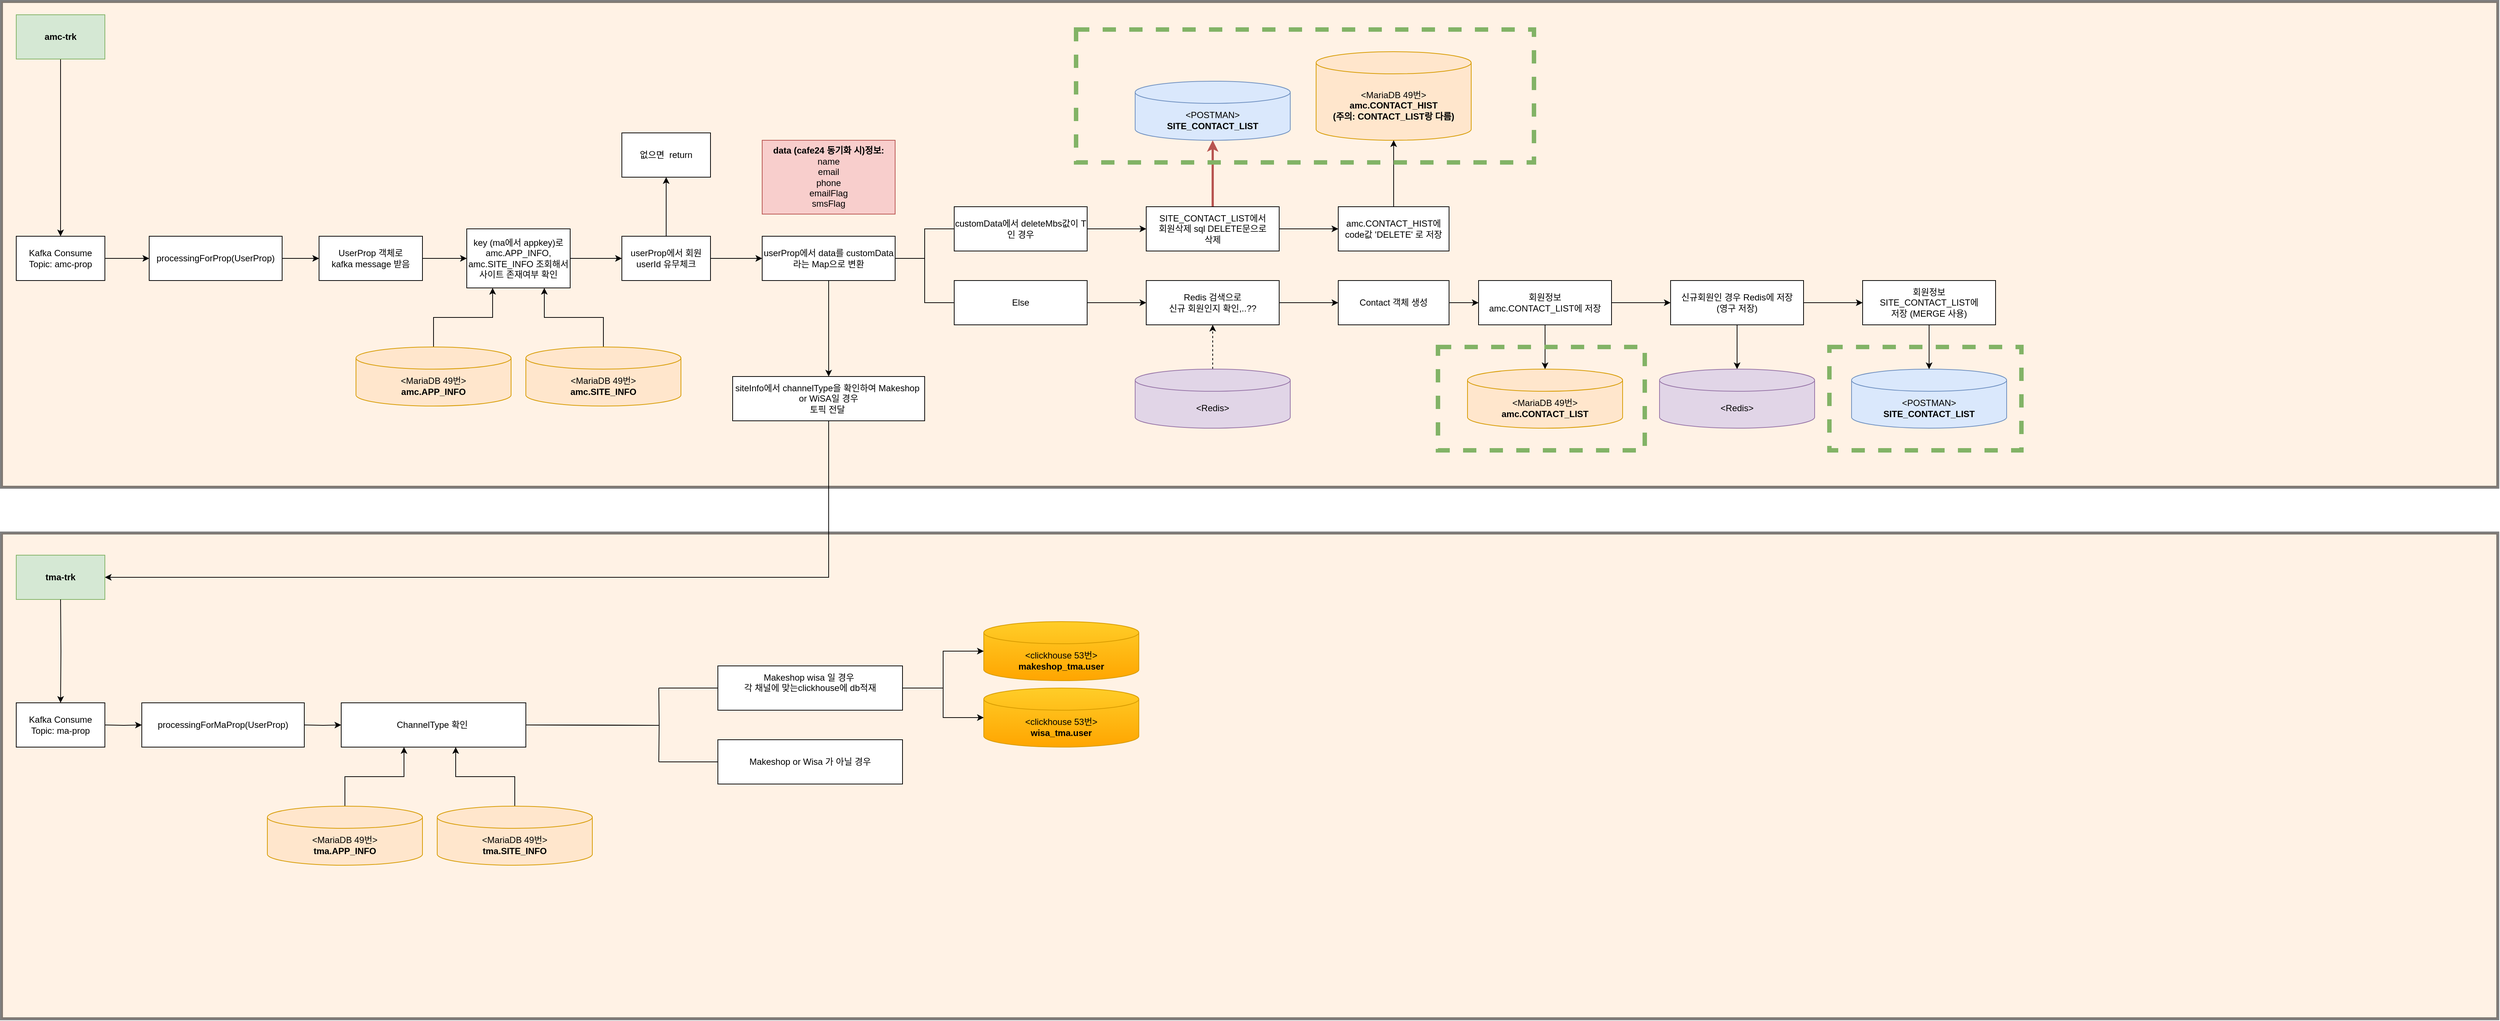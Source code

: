 <mxfile version="24.2.8" type="github">
  <diagram name="페이지-1" id="YjlreFpDYbA_ZAiuzA0E">
    <mxGraphModel dx="3184" dy="1680" grid="1" gridSize="10" guides="1" tooltips="1" connect="1" arrows="1" fold="1" page="1" pageScale="1" pageWidth="827" pageHeight="1169" math="0" shadow="0">
      <root>
        <mxCell id="0" />
        <mxCell id="1" parent="0" />
        <mxCell id="TUvRqALWJ90GoiGurT2q-198" value="" style="whiteSpace=wrap;html=1;rounded=0;fillColor=#ffe6cc;strokeColor=default;strokeWidth=4;opacity=50;" vertex="1" parent="1">
          <mxGeometry x="40" y="830" width="3380" height="658" as="geometry" />
        </mxCell>
        <mxCell id="TUvRqALWJ90GoiGurT2q-159" value="" style="whiteSpace=wrap;html=1;rounded=0;fillColor=#ffe6cc;strokeColor=default;strokeWidth=4;opacity=50;" vertex="1" parent="1">
          <mxGeometry x="40" y="110" width="3380" height="658" as="geometry" />
        </mxCell>
        <mxCell id="TUvRqALWJ90GoiGurT2q-31" value="&amp;lt;POSTMAN&amp;gt;&lt;br&gt;&lt;b&gt;SITE_CONTACT_LIST&lt;/b&gt;" style="shape=cylinder3;whiteSpace=wrap;html=1;boundedLbl=1;backgroundOutline=1;size=15;fillColor=#dae8fc;strokeColor=#6c8ebf;" vertex="1" parent="1">
          <mxGeometry x="2545" y="608" width="210" height="80" as="geometry" />
        </mxCell>
        <mxCell id="TUvRqALWJ90GoiGurT2q-33" value="&amp;lt;MariaDB 49번&amp;gt;&lt;br&gt;&lt;b&gt;amc.CONTACT_LIST&lt;/b&gt;" style="shape=cylinder3;whiteSpace=wrap;html=1;boundedLbl=1;backgroundOutline=1;size=15;fillColor=#ffe6cc;strokeColor=#d79b00;" vertex="1" parent="1">
          <mxGeometry x="2025" y="608" width="210" height="80" as="geometry" />
        </mxCell>
        <mxCell id="TUvRqALWJ90GoiGurT2q-34" value="" style="edgeStyle=orthogonalEdgeStyle;rounded=0;orthogonalLoop=1;jettySize=auto;html=1;" edge="1" parent="1" source="TUvRqALWJ90GoiGurT2q-35" target="TUvRqALWJ90GoiGurT2q-41">
          <mxGeometry relative="1" as="geometry">
            <mxPoint x="250" y="458" as="targetPoint" />
          </mxGeometry>
        </mxCell>
        <mxCell id="TUvRqALWJ90GoiGurT2q-35" value="amc-trk" style="rounded=0;whiteSpace=wrap;html=1;fillColor=#d5e8d4;strokeColor=#82b366;fontStyle=1" vertex="1" parent="1">
          <mxGeometry x="60" y="128" width="120" height="60" as="geometry" />
        </mxCell>
        <mxCell id="TUvRqALWJ90GoiGurT2q-36" value="" style="edgeStyle=orthogonalEdgeStyle;rounded=0;orthogonalLoop=1;jettySize=auto;html=1;" edge="1" parent="1" source="TUvRqALWJ90GoiGurT2q-37" target="TUvRqALWJ90GoiGurT2q-39">
          <mxGeometry relative="1" as="geometry" />
        </mxCell>
        <mxCell id="TUvRqALWJ90GoiGurT2q-37" value="processingForProp(UserProp)" style="rounded=0;whiteSpace=wrap;html=1;" vertex="1" parent="1">
          <mxGeometry x="240" y="428" width="180" height="60" as="geometry" />
        </mxCell>
        <mxCell id="TUvRqALWJ90GoiGurT2q-38" value="" style="edgeStyle=orthogonalEdgeStyle;rounded=0;orthogonalLoop=1;jettySize=auto;html=1;" edge="1" parent="1" source="TUvRqALWJ90GoiGurT2q-39" target="TUvRqALWJ90GoiGurT2q-45">
          <mxGeometry relative="1" as="geometry" />
        </mxCell>
        <mxCell id="TUvRqALWJ90GoiGurT2q-39" value="UserProp 객체로 &lt;br&gt;kafka message 받음" style="rounded=0;whiteSpace=wrap;html=1;" vertex="1" parent="1">
          <mxGeometry x="470" y="428" width="140" height="60" as="geometry" />
        </mxCell>
        <mxCell id="TUvRqALWJ90GoiGurT2q-40" style="edgeStyle=orthogonalEdgeStyle;rounded=0;orthogonalLoop=1;jettySize=auto;html=1;" edge="1" parent="1" source="TUvRqALWJ90GoiGurT2q-41" target="TUvRqALWJ90GoiGurT2q-37">
          <mxGeometry relative="1" as="geometry" />
        </mxCell>
        <mxCell id="TUvRqALWJ90GoiGurT2q-41" value="Kafka Consume&lt;br&gt;Topic: amc-prop" style="rounded=0;whiteSpace=wrap;html=1;" vertex="1" parent="1">
          <mxGeometry x="60" y="428" width="120" height="60" as="geometry" />
        </mxCell>
        <mxCell id="TUvRqALWJ90GoiGurT2q-42" style="edgeStyle=orthogonalEdgeStyle;rounded=0;orthogonalLoop=1;jettySize=auto;html=1;entryX=0.25;entryY=1;entryDx=0;entryDy=0;" edge="1" parent="1" source="TUvRqALWJ90GoiGurT2q-43" target="TUvRqALWJ90GoiGurT2q-45">
          <mxGeometry relative="1" as="geometry">
            <Array as="points">
              <mxPoint x="625" y="538" />
              <mxPoint x="705" y="538" />
            </Array>
          </mxGeometry>
        </mxCell>
        <mxCell id="TUvRqALWJ90GoiGurT2q-43" value="&amp;lt;MariaDB 49번&amp;gt;&lt;br&gt;&lt;b&gt;amc.APP_INFO&lt;/b&gt;" style="shape=cylinder3;whiteSpace=wrap;html=1;boundedLbl=1;backgroundOutline=1;size=15;fillColor=#ffe6cc;strokeColor=#d79b00;" vertex="1" parent="1">
          <mxGeometry x="520" y="578" width="210" height="80" as="geometry" />
        </mxCell>
        <mxCell id="TUvRqALWJ90GoiGurT2q-44" value="" style="edgeStyle=orthogonalEdgeStyle;rounded=0;orthogonalLoop=1;jettySize=auto;html=1;" edge="1" parent="1" source="TUvRqALWJ90GoiGurT2q-45" target="TUvRqALWJ90GoiGurT2q-50">
          <mxGeometry relative="1" as="geometry" />
        </mxCell>
        <mxCell id="TUvRqALWJ90GoiGurT2q-45" value="key (ma에서 appkey)로&lt;br&gt;amc.APP_INFO,&lt;br&gt;amc.SITE_INFO 조회해서 사이트 존재여부 확인" style="rounded=0;whiteSpace=wrap;html=1;" vertex="1" parent="1">
          <mxGeometry x="670" y="418" width="140" height="80" as="geometry" />
        </mxCell>
        <mxCell id="TUvRqALWJ90GoiGurT2q-46" style="edgeStyle=orthogonalEdgeStyle;rounded=0;orthogonalLoop=1;jettySize=auto;html=1;entryX=0.75;entryY=1;entryDx=0;entryDy=0;exitX=0.5;exitY=0;exitDx=0;exitDy=0;exitPerimeter=0;" edge="1" parent="1" source="TUvRqALWJ90GoiGurT2q-47" target="TUvRqALWJ90GoiGurT2q-45">
          <mxGeometry relative="1" as="geometry">
            <Array as="points">
              <mxPoint x="855" y="538" />
              <mxPoint x="775" y="538" />
            </Array>
          </mxGeometry>
        </mxCell>
        <mxCell id="TUvRqALWJ90GoiGurT2q-47" value="&amp;lt;MariaDB 49번&amp;gt;&lt;br&gt;&lt;b&gt;amc.SITE_INFO&lt;/b&gt;" style="shape=cylinder3;whiteSpace=wrap;html=1;boundedLbl=1;backgroundOutline=1;size=15;fillColor=#ffe6cc;strokeColor=#d79b00;" vertex="1" parent="1">
          <mxGeometry x="750" y="578" width="210" height="80" as="geometry" />
        </mxCell>
        <mxCell id="TUvRqALWJ90GoiGurT2q-48" value="" style="edgeStyle=orthogonalEdgeStyle;rounded=0;orthogonalLoop=1;jettySize=auto;html=1;" edge="1" parent="1" source="TUvRqALWJ90GoiGurT2q-50" target="TUvRqALWJ90GoiGurT2q-53">
          <mxGeometry relative="1" as="geometry" />
        </mxCell>
        <mxCell id="TUvRqALWJ90GoiGurT2q-49" value="" style="edgeStyle=orthogonalEdgeStyle;rounded=0;orthogonalLoop=1;jettySize=auto;html=1;endArrow=classic;endFill=1;" edge="1" parent="1" source="TUvRqALWJ90GoiGurT2q-50" target="TUvRqALWJ90GoiGurT2q-55">
          <mxGeometry relative="1" as="geometry" />
        </mxCell>
        <mxCell id="TUvRqALWJ90GoiGurT2q-50" value="userProp에서 회원 userId 유무체크" style="whiteSpace=wrap;html=1;rounded=0;" vertex="1" parent="1">
          <mxGeometry x="880" y="428" width="120" height="60" as="geometry" />
        </mxCell>
        <mxCell id="TUvRqALWJ90GoiGurT2q-51" value="" style="edgeStyle=orthogonalEdgeStyle;rounded=0;orthogonalLoop=1;jettySize=auto;html=1;endArrow=none;endFill=0;" edge="1" parent="1" source="TUvRqALWJ90GoiGurT2q-53" target="TUvRqALWJ90GoiGurT2q-57">
          <mxGeometry relative="1" as="geometry" />
        </mxCell>
        <mxCell id="TUvRqALWJ90GoiGurT2q-52" value="" style="edgeStyle=orthogonalEdgeStyle;rounded=0;orthogonalLoop=1;jettySize=auto;html=1;endArrow=none;endFill=0;" edge="1" parent="1" source="TUvRqALWJ90GoiGurT2q-53" target="TUvRqALWJ90GoiGurT2q-59">
          <mxGeometry relative="1" as="geometry" />
        </mxCell>
        <mxCell id="TUvRqALWJ90GoiGurT2q-53" value="userProp에서 data를 customData 라는 Map으로 변환" style="whiteSpace=wrap;html=1;rounded=0;" vertex="1" parent="1">
          <mxGeometry x="1070" y="428" width="180" height="60" as="geometry" />
        </mxCell>
        <mxCell id="TUvRqALWJ90GoiGurT2q-54" value="&lt;b&gt;data (cafe24 동기화 시)정보:&lt;/b&gt;&lt;br&gt;name&lt;br&gt;email&lt;br&gt;phone&lt;br&gt;emailFlag&lt;br&gt;smsFlag" style="whiteSpace=wrap;html=1;rounded=0;fillColor=#f8cecc;strokeColor=#b85450;" vertex="1" parent="1">
          <mxGeometry x="1070" y="298" width="180" height="100" as="geometry" />
        </mxCell>
        <mxCell id="TUvRqALWJ90GoiGurT2q-55" value="없으면&amp;nbsp; return" style="whiteSpace=wrap;html=1;rounded=0;" vertex="1" parent="1">
          <mxGeometry x="880" y="288" width="120" height="60" as="geometry" />
        </mxCell>
        <mxCell id="TUvRqALWJ90GoiGurT2q-56" value="" style="edgeStyle=orthogonalEdgeStyle;rounded=0;orthogonalLoop=1;jettySize=auto;html=1;endArrow=classic;endFill=1;" edge="1" parent="1" source="TUvRqALWJ90GoiGurT2q-57" target="TUvRqALWJ90GoiGurT2q-83">
          <mxGeometry relative="1" as="geometry" />
        </mxCell>
        <mxCell id="TUvRqALWJ90GoiGurT2q-57" value="customData에서 deleteMbs값이 T인 경우" style="whiteSpace=wrap;html=1;rounded=0;" vertex="1" parent="1">
          <mxGeometry x="1330" y="388" width="180" height="60" as="geometry" />
        </mxCell>
        <mxCell id="TUvRqALWJ90GoiGurT2q-58" value="" style="edgeStyle=orthogonalEdgeStyle;rounded=0;orthogonalLoop=1;jettySize=auto;html=1;endArrow=classic;endFill=1;" edge="1" parent="1" source="TUvRqALWJ90GoiGurT2q-59" target="TUvRqALWJ90GoiGurT2q-61">
          <mxGeometry relative="1" as="geometry" />
        </mxCell>
        <mxCell id="TUvRqALWJ90GoiGurT2q-59" value="Else" style="whiteSpace=wrap;html=1;rounded=0;" vertex="1" parent="1">
          <mxGeometry x="1330" y="488" width="180" height="60" as="geometry" />
        </mxCell>
        <mxCell id="TUvRqALWJ90GoiGurT2q-60" value="" style="edgeStyle=orthogonalEdgeStyle;rounded=0;orthogonalLoop=1;jettySize=auto;html=1;endArrow=classic;endFill=1;" edge="1" parent="1" source="TUvRqALWJ90GoiGurT2q-61" target="TUvRqALWJ90GoiGurT2q-65">
          <mxGeometry relative="1" as="geometry" />
        </mxCell>
        <mxCell id="TUvRqALWJ90GoiGurT2q-61" value="Redis 검색으로 &lt;br&gt;신규 회원인지 확인,..??" style="whiteSpace=wrap;html=1;rounded=0;" vertex="1" parent="1">
          <mxGeometry x="1590" y="488" width="180" height="60" as="geometry" />
        </mxCell>
        <mxCell id="TUvRqALWJ90GoiGurT2q-62" style="edgeStyle=orthogonalEdgeStyle;rounded=0;orthogonalLoop=1;jettySize=auto;html=1;endArrow=classic;endFill=1;dashed=1;" edge="1" parent="1" source="TUvRqALWJ90GoiGurT2q-63" target="TUvRqALWJ90GoiGurT2q-61">
          <mxGeometry relative="1" as="geometry" />
        </mxCell>
        <mxCell id="TUvRqALWJ90GoiGurT2q-63" value="&amp;lt;Redis&amp;gt;&lt;br&gt;" style="shape=cylinder3;whiteSpace=wrap;html=1;boundedLbl=1;backgroundOutline=1;size=15;fillColor=#e1d5e7;strokeColor=#9673a6;" vertex="1" parent="1">
          <mxGeometry x="1575" y="608" width="210" height="80" as="geometry" />
        </mxCell>
        <mxCell id="TUvRqALWJ90GoiGurT2q-64" value="" style="edgeStyle=orthogonalEdgeStyle;rounded=0;orthogonalLoop=1;jettySize=auto;html=1;endArrow=classic;endFill=1;" edge="1" parent="1" source="TUvRqALWJ90GoiGurT2q-65" target="TUvRqALWJ90GoiGurT2q-68">
          <mxGeometry relative="1" as="geometry" />
        </mxCell>
        <mxCell id="TUvRqALWJ90GoiGurT2q-65" value="Contact 객체 생성" style="whiteSpace=wrap;html=1;rounded=0;" vertex="1" parent="1">
          <mxGeometry x="1850" y="488" width="150" height="60" as="geometry" />
        </mxCell>
        <mxCell id="TUvRqALWJ90GoiGurT2q-66" style="edgeStyle=orthogonalEdgeStyle;rounded=0;orthogonalLoop=1;jettySize=auto;html=1;endArrow=classic;endFill=1;" edge="1" parent="1" source="TUvRqALWJ90GoiGurT2q-68" target="TUvRqALWJ90GoiGurT2q-33">
          <mxGeometry relative="1" as="geometry" />
        </mxCell>
        <mxCell id="TUvRqALWJ90GoiGurT2q-67" value="" style="edgeStyle=orthogonalEdgeStyle;rounded=0;orthogonalLoop=1;jettySize=auto;html=1;endArrow=classic;endFill=1;" edge="1" parent="1" source="TUvRqALWJ90GoiGurT2q-68" target="TUvRqALWJ90GoiGurT2q-71">
          <mxGeometry relative="1" as="geometry" />
        </mxCell>
        <mxCell id="TUvRqALWJ90GoiGurT2q-68" value="회원정보 &lt;br&gt;amc.CONTACT_LIST에 저장" style="whiteSpace=wrap;html=1;rounded=0;" vertex="1" parent="1">
          <mxGeometry x="2040" y="488" width="180" height="60" as="geometry" />
        </mxCell>
        <mxCell id="TUvRqALWJ90GoiGurT2q-69" style="edgeStyle=orthogonalEdgeStyle;rounded=0;orthogonalLoop=1;jettySize=auto;html=1;endArrow=classic;endFill=1;" edge="1" parent="1" source="TUvRqALWJ90GoiGurT2q-71" target="TUvRqALWJ90GoiGurT2q-72">
          <mxGeometry relative="1" as="geometry" />
        </mxCell>
        <mxCell id="TUvRqALWJ90GoiGurT2q-70" value="" style="edgeStyle=orthogonalEdgeStyle;rounded=0;orthogonalLoop=1;jettySize=auto;html=1;endArrow=classic;endFill=1;" edge="1" parent="1" source="TUvRqALWJ90GoiGurT2q-71" target="TUvRqALWJ90GoiGurT2q-76">
          <mxGeometry relative="1" as="geometry" />
        </mxCell>
        <mxCell id="TUvRqALWJ90GoiGurT2q-71" value="신규회원인 경우 Redis에 저장&lt;br&gt;(영구 저장)" style="whiteSpace=wrap;html=1;rounded=0;" vertex="1" parent="1">
          <mxGeometry x="2300" y="488" width="180" height="60" as="geometry" />
        </mxCell>
        <mxCell id="TUvRqALWJ90GoiGurT2q-72" value="&amp;lt;Redis&amp;gt;&lt;br&gt;" style="shape=cylinder3;whiteSpace=wrap;html=1;boundedLbl=1;backgroundOutline=1;size=15;fillColor=#e1d5e7;strokeColor=#9673a6;" vertex="1" parent="1">
          <mxGeometry x="2285" y="608" width="210" height="80" as="geometry" />
        </mxCell>
        <mxCell id="TUvRqALWJ90GoiGurT2q-73" value="&amp;lt;MariaDB 49번&amp;gt;&lt;br&gt;&lt;b&gt;amc.CONTACT_HIST&lt;br&gt;(주의: CONTACT_LIST랑 다름)&lt;br&gt;&lt;/b&gt;" style="shape=cylinder3;whiteSpace=wrap;html=1;boundedLbl=1;backgroundOutline=1;size=15;fillColor=#ffe6cc;strokeColor=#d79b00;" vertex="1" parent="1">
          <mxGeometry x="1820" y="178" width="210" height="120" as="geometry" />
        </mxCell>
        <mxCell id="TUvRqALWJ90GoiGurT2q-74" style="edgeStyle=orthogonalEdgeStyle;rounded=0;orthogonalLoop=1;jettySize=auto;html=1;endArrow=classic;endFill=1;" edge="1" parent="1" source="TUvRqALWJ90GoiGurT2q-76" target="TUvRqALWJ90GoiGurT2q-31">
          <mxGeometry relative="1" as="geometry" />
        </mxCell>
        <mxCell id="TUvRqALWJ90GoiGurT2q-76" value="회원정보&lt;br&gt;SITE_CONTACT_LIST에&lt;br&gt;저장 (MERGE 사용)" style="whiteSpace=wrap;html=1;rounded=0;" vertex="1" parent="1">
          <mxGeometry x="2560" y="488" width="180" height="60" as="geometry" />
        </mxCell>
        <mxCell id="TUvRqALWJ90GoiGurT2q-80" value="&amp;lt;POSTMAN&amp;gt;&lt;br&gt;&lt;b&gt;SITE_CONTACT_LIST&lt;/b&gt;" style="shape=cylinder3;whiteSpace=wrap;html=1;boundedLbl=1;backgroundOutline=1;size=15;fillColor=#dae8fc;strokeColor=#6c8ebf;" vertex="1" parent="1">
          <mxGeometry x="1575" y="218" width="210" height="80" as="geometry" />
        </mxCell>
        <mxCell id="TUvRqALWJ90GoiGurT2q-81" style="edgeStyle=orthogonalEdgeStyle;rounded=0;orthogonalLoop=1;jettySize=auto;html=1;entryX=0.5;entryY=1;entryDx=0;entryDy=0;entryPerimeter=0;endArrow=classic;endFill=1;fillColor=#f8cecc;strokeColor=#b85450;strokeWidth=3;" edge="1" parent="1" source="TUvRqALWJ90GoiGurT2q-83" target="TUvRqALWJ90GoiGurT2q-80">
          <mxGeometry relative="1" as="geometry" />
        </mxCell>
        <mxCell id="TUvRqALWJ90GoiGurT2q-82" value="" style="edgeStyle=orthogonalEdgeStyle;rounded=0;orthogonalLoop=1;jettySize=auto;html=1;endArrow=classic;endFill=1;" edge="1" parent="1" source="TUvRqALWJ90GoiGurT2q-83" target="TUvRqALWJ90GoiGurT2q-85">
          <mxGeometry relative="1" as="geometry" />
        </mxCell>
        <mxCell id="TUvRqALWJ90GoiGurT2q-83" value="SITE_CONTACT_LIST에서&lt;br&gt;회원삭제 sql DELETE문으로 &lt;br&gt;삭제" style="whiteSpace=wrap;html=1;rounded=0;" vertex="1" parent="1">
          <mxGeometry x="1590" y="388" width="180" height="60" as="geometry" />
        </mxCell>
        <mxCell id="TUvRqALWJ90GoiGurT2q-84" style="edgeStyle=orthogonalEdgeStyle;rounded=0;orthogonalLoop=1;jettySize=auto;html=1;entryX=0.5;entryY=1;entryDx=0;entryDy=0;entryPerimeter=0;endArrow=classic;endFill=1;" edge="1" parent="1" source="TUvRqALWJ90GoiGurT2q-85" target="TUvRqALWJ90GoiGurT2q-73">
          <mxGeometry relative="1" as="geometry" />
        </mxCell>
        <mxCell id="TUvRqALWJ90GoiGurT2q-85" value="amc.CONTACT_HIST에&lt;br&gt;code값 &#39;DELETE&#39; 로 저장" style="whiteSpace=wrap;html=1;rounded=0;" vertex="1" parent="1">
          <mxGeometry x="1850" y="388" width="150" height="60" as="geometry" />
        </mxCell>
        <mxCell id="TUvRqALWJ90GoiGurT2q-115" value="" style="whiteSpace=wrap;html=1;rounded=0;fillColor=none;strokeColor=#82b366;strokeWidth=6;dashed=1;" vertex="1" parent="1">
          <mxGeometry x="1985" y="578" width="280" height="140" as="geometry" />
        </mxCell>
        <mxCell id="TUvRqALWJ90GoiGurT2q-116" value="" style="whiteSpace=wrap;html=1;rounded=0;fillColor=none;strokeColor=#82b366;strokeWidth=6;dashed=1;" vertex="1" parent="1">
          <mxGeometry x="2515" y="578" width="260" height="140" as="geometry" />
        </mxCell>
        <mxCell id="TUvRqALWJ90GoiGurT2q-118" value="" style="whiteSpace=wrap;html=1;rounded=0;fillColor=none;strokeColor=#82b366;strokeWidth=6;dashed=1;" vertex="1" parent="1">
          <mxGeometry x="1495" y="148" width="620" height="180" as="geometry" />
        </mxCell>
        <mxCell id="TUvRqALWJ90GoiGurT2q-152" value="siteInfo에서 channelType을 확인하여 Makeshop&amp;nbsp; or WiSA일 경우&lt;div&gt;토픽 전달&amp;nbsp;&lt;/div&gt;" style="whiteSpace=wrap;html=1;rounded=0;" vertex="1" parent="1">
          <mxGeometry x="1030" y="618" width="260" height="60" as="geometry" />
        </mxCell>
        <mxCell id="TUvRqALWJ90GoiGurT2q-154" value="" style="endArrow=classic;html=1;rounded=0;exitX=0.5;exitY=1;exitDx=0;exitDy=0;entryX=0.5;entryY=0;entryDx=0;entryDy=0;" edge="1" parent="1" source="TUvRqALWJ90GoiGurT2q-53" target="TUvRqALWJ90GoiGurT2q-152">
          <mxGeometry width="50" height="50" relative="1" as="geometry">
            <mxPoint x="1390" y="610" as="sourcePoint" />
            <mxPoint x="1440" y="560" as="targetPoint" />
          </mxGeometry>
        </mxCell>
        <mxCell id="TUvRqALWJ90GoiGurT2q-156" value="tma-trk" style="rounded=0;whiteSpace=wrap;html=1;fillColor=#d5e8d4;strokeColor=#82b366;fontStyle=1" vertex="1" parent="1">
          <mxGeometry x="60" y="860" width="120" height="60" as="geometry" />
        </mxCell>
        <mxCell id="TUvRqALWJ90GoiGurT2q-157" value="" style="edgeStyle=orthogonalEdgeStyle;rounded=0;orthogonalLoop=1;jettySize=auto;html=1;" edge="1" parent="1" target="TUvRqALWJ90GoiGurT2q-158">
          <mxGeometry relative="1" as="geometry">
            <mxPoint x="250" y="1190" as="targetPoint" />
            <mxPoint x="120" y="920" as="sourcePoint" />
          </mxGeometry>
        </mxCell>
        <mxCell id="TUvRqALWJ90GoiGurT2q-158" value="Kafka Consume&lt;br&gt;Topic: ma-prop" style="rounded=0;whiteSpace=wrap;html=1;" vertex="1" parent="1">
          <mxGeometry x="60" y="1060" width="120" height="60" as="geometry" />
        </mxCell>
        <mxCell id="TUvRqALWJ90GoiGurT2q-161" value="" style="endArrow=classic;html=1;rounded=0;exitX=0.5;exitY=1;exitDx=0;exitDy=0;entryX=1;entryY=0.5;entryDx=0;entryDy=0;" edge="1" parent="1" source="TUvRqALWJ90GoiGurT2q-152" target="TUvRqALWJ90GoiGurT2q-156">
          <mxGeometry width="50" height="50" relative="1" as="geometry">
            <mxPoint x="1070" y="710" as="sourcePoint" />
            <mxPoint x="1150" y="900" as="targetPoint" />
            <Array as="points">
              <mxPoint x="1160" y="890" />
            </Array>
          </mxGeometry>
        </mxCell>
        <mxCell id="TUvRqALWJ90GoiGurT2q-162" value="processingForMaProp(UserProp)" style="rounded=0;whiteSpace=wrap;html=1;" vertex="1" parent="1">
          <mxGeometry x="230" y="1060" width="220" height="60" as="geometry" />
        </mxCell>
        <mxCell id="TUvRqALWJ90GoiGurT2q-163" style="edgeStyle=orthogonalEdgeStyle;rounded=0;orthogonalLoop=1;jettySize=auto;html=1;" edge="1" parent="1" target="TUvRqALWJ90GoiGurT2q-162">
          <mxGeometry relative="1" as="geometry">
            <mxPoint x="180" y="1090" as="sourcePoint" />
          </mxGeometry>
        </mxCell>
        <mxCell id="TUvRqALWJ90GoiGurT2q-164" value="" style="edgeStyle=orthogonalEdgeStyle;rounded=0;orthogonalLoop=1;jettySize=auto;html=1;" edge="1" parent="1" target="TUvRqALWJ90GoiGurT2q-165">
          <mxGeometry relative="1" as="geometry">
            <mxPoint x="450" y="1090" as="sourcePoint" />
          </mxGeometry>
        </mxCell>
        <mxCell id="TUvRqALWJ90GoiGurT2q-165" value="ChannelType 확인&amp;nbsp;" style="rounded=0;whiteSpace=wrap;html=1;" vertex="1" parent="1">
          <mxGeometry x="500" y="1060" width="250" height="60" as="geometry" />
        </mxCell>
        <mxCell id="TUvRqALWJ90GoiGurT2q-166" style="edgeStyle=orthogonalEdgeStyle;rounded=0;orthogonalLoop=1;jettySize=auto;html=1;entryX=0.25;entryY=1;entryDx=0;entryDy=0;" edge="1" parent="1" source="TUvRqALWJ90GoiGurT2q-167">
          <mxGeometry relative="1" as="geometry">
            <Array as="points">
              <mxPoint x="505" y="1160" />
              <mxPoint x="585" y="1160" />
            </Array>
            <mxPoint x="585" y="1120" as="targetPoint" />
          </mxGeometry>
        </mxCell>
        <mxCell id="TUvRqALWJ90GoiGurT2q-167" value="&amp;lt;MariaDB 49번&amp;gt;&lt;br&gt;&lt;b&gt;tma.APP_INFO&lt;/b&gt;" style="shape=cylinder3;whiteSpace=wrap;html=1;boundedLbl=1;backgroundOutline=1;size=15;fillColor=#ffe6cc;strokeColor=#d79b00;" vertex="1" parent="1">
          <mxGeometry x="400" y="1200" width="210" height="80" as="geometry" />
        </mxCell>
        <mxCell id="TUvRqALWJ90GoiGurT2q-168" style="edgeStyle=orthogonalEdgeStyle;rounded=0;orthogonalLoop=1;jettySize=auto;html=1;entryX=0.75;entryY=1;entryDx=0;entryDy=0;exitX=0.5;exitY=0;exitDx=0;exitDy=0;exitPerimeter=0;" edge="1" parent="1" source="TUvRqALWJ90GoiGurT2q-169">
          <mxGeometry relative="1" as="geometry">
            <Array as="points">
              <mxPoint x="735" y="1160" />
              <mxPoint x="655" y="1160" />
            </Array>
            <mxPoint x="655" y="1120" as="targetPoint" />
          </mxGeometry>
        </mxCell>
        <mxCell id="TUvRqALWJ90GoiGurT2q-169" value="&amp;lt;MariaDB 49번&amp;gt;&lt;br&gt;&lt;b&gt;tma.SITE_INFO&lt;/b&gt;" style="shape=cylinder3;whiteSpace=wrap;html=1;boundedLbl=1;backgroundOutline=1;size=15;fillColor=#ffe6cc;strokeColor=#d79b00;" vertex="1" parent="1">
          <mxGeometry x="630" y="1200" width="210" height="80" as="geometry" />
        </mxCell>
        <mxCell id="TUvRqALWJ90GoiGurT2q-171" value="Makeshop wisa 일 경우&amp;nbsp;&lt;div&gt;각 채널에 맞는clickhouse에 db적재&lt;div&gt;&lt;br&gt;&lt;/div&gt;&lt;/div&gt;" style="whiteSpace=wrap;html=1;rounded=0;" vertex="1" parent="1">
          <mxGeometry x="1010" y="1010" width="250" height="60" as="geometry" />
        </mxCell>
        <mxCell id="TUvRqALWJ90GoiGurT2q-172" value="&amp;lt;clickhouse 53번&amp;gt;&lt;br&gt;&lt;div&gt;&lt;b&gt;makeshop_tma.user&lt;/b&gt;&lt;/div&gt;" style="shape=cylinder3;whiteSpace=wrap;html=1;boundedLbl=1;backgroundOutline=1;size=15;fillColor=#ffcd28;strokeColor=#d79b00;gradientColor=#ffa500;" vertex="1" parent="1">
          <mxGeometry x="1370" y="950" width="210" height="80" as="geometry" />
        </mxCell>
        <mxCell id="TUvRqALWJ90GoiGurT2q-173" value="&amp;lt;clickhouse 53번&amp;gt;&lt;br&gt;&lt;div&gt;&lt;b&gt;wisa_tma.user&lt;/b&gt;&lt;/div&gt;" style="shape=cylinder3;whiteSpace=wrap;html=1;boundedLbl=1;backgroundOutline=1;size=15;fillColor=#ffcd28;strokeColor=#d79b00;gradientColor=#ffa500;" vertex="1" parent="1">
          <mxGeometry x="1370" y="1040" width="210" height="80" as="geometry" />
        </mxCell>
        <mxCell id="TUvRqALWJ90GoiGurT2q-174" value="" style="edgeStyle=orthogonalEdgeStyle;rounded=0;orthogonalLoop=1;jettySize=auto;html=1;exitX=1;exitY=0.5;exitDx=0;exitDy=0;entryX=0;entryY=0.5;entryDx=0;entryDy=0;entryPerimeter=0;" edge="1" parent="1" source="TUvRqALWJ90GoiGurT2q-171" target="TUvRqALWJ90GoiGurT2q-172">
          <mxGeometry relative="1" as="geometry">
            <mxPoint x="1260" y="1089.63" as="sourcePoint" />
            <mxPoint x="1340" y="1090" as="targetPoint" />
          </mxGeometry>
        </mxCell>
        <mxCell id="TUvRqALWJ90GoiGurT2q-175" value="" style="edgeStyle=orthogonalEdgeStyle;rounded=0;orthogonalLoop=1;jettySize=auto;html=1;exitX=1;exitY=0.5;exitDx=0;exitDy=0;entryX=0;entryY=0.5;entryDx=0;entryDy=0;entryPerimeter=0;" edge="1" parent="1" source="TUvRqALWJ90GoiGurT2q-171" target="TUvRqALWJ90GoiGurT2q-173">
          <mxGeometry relative="1" as="geometry">
            <mxPoint x="1270" y="1099.63" as="sourcePoint" />
            <mxPoint x="1350" y="1100" as="targetPoint" />
          </mxGeometry>
        </mxCell>
        <mxCell id="TUvRqALWJ90GoiGurT2q-183" value="Makeshop or Wisa 가 아닐 경우" style="whiteSpace=wrap;html=1;rounded=0;" vertex="1" parent="1">
          <mxGeometry x="1010" y="1110" width="250" height="60" as="geometry" />
        </mxCell>
        <mxCell id="TUvRqALWJ90GoiGurT2q-192" value="" style="edgeStyle=orthogonalEdgeStyle;rounded=0;orthogonalLoop=1;jettySize=auto;html=1;endArrow=none;endFill=0;" edge="1" parent="1">
          <mxGeometry relative="1" as="geometry">
            <mxPoint x="750" y="1090" as="sourcePoint" />
            <mxPoint x="930" y="1040" as="targetPoint" />
          </mxGeometry>
        </mxCell>
        <mxCell id="TUvRqALWJ90GoiGurT2q-193" value="" style="edgeStyle=orthogonalEdgeStyle;rounded=0;orthogonalLoop=1;jettySize=auto;html=1;endArrow=none;endFill=0;" edge="1" parent="1">
          <mxGeometry relative="1" as="geometry">
            <mxPoint x="750" y="1090" as="sourcePoint" />
            <mxPoint x="930" y="1140" as="targetPoint" />
          </mxGeometry>
        </mxCell>
        <mxCell id="TUvRqALWJ90GoiGurT2q-196" value="" style="endArrow=none;html=1;rounded=0;" edge="1" parent="1">
          <mxGeometry width="50" height="50" relative="1" as="geometry">
            <mxPoint x="930" y="1040" as="sourcePoint" />
            <mxPoint x="1010" y="1040" as="targetPoint" />
          </mxGeometry>
        </mxCell>
        <mxCell id="TUvRqALWJ90GoiGurT2q-197" value="" style="endArrow=none;html=1;rounded=0;entryX=0;entryY=0.5;entryDx=0;entryDy=0;" edge="1" parent="1" target="TUvRqALWJ90GoiGurT2q-183">
          <mxGeometry width="50" height="50" relative="1" as="geometry">
            <mxPoint x="930" y="1140" as="sourcePoint" />
            <mxPoint x="1020" y="1050" as="targetPoint" />
          </mxGeometry>
        </mxCell>
      </root>
    </mxGraphModel>
  </diagram>
</mxfile>
